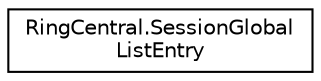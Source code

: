digraph "Graphical Class Hierarchy"
{
 // LATEX_PDF_SIZE
  edge [fontname="Helvetica",fontsize="10",labelfontname="Helvetica",labelfontsize="10"];
  node [fontname="Helvetica",fontsize="10",shape=record];
  rankdir="LR";
  Node0 [label="RingCentral.SessionGlobal\lListEntry",height=0.2,width=0.4,color="black", fillcolor="white", style="filled",URL="$classRingCentral_1_1SessionGlobalListEntry.html",tooltip=" "];
}
